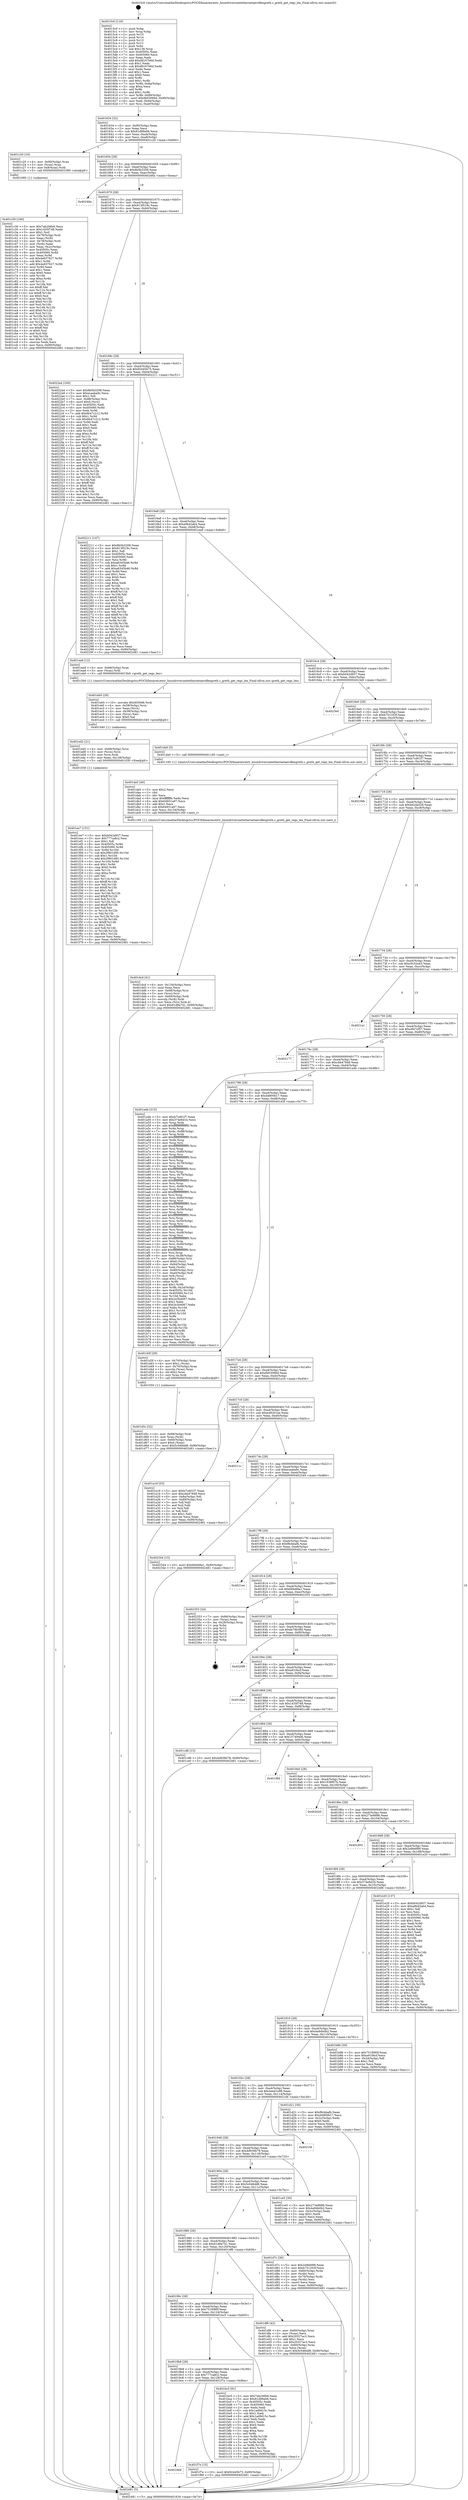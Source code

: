 digraph "0x4015c0" {
  label = "0x4015c0 (/mnt/c/Users/mathe/Desktop/tcc/POCII/binaries/extr_linuxdriversnetethernetaeroflexgreth.c_greth_get_regs_len_Final-ollvm.out::main(0))"
  labelloc = "t"
  node[shape=record]

  Entry [label="",width=0.3,height=0.3,shape=circle,fillcolor=black,style=filled]
  "0x401634" [label="{
     0x401634 [32]\l
     | [instrs]\l
     &nbsp;&nbsp;0x401634 \<+6\>: mov -0x90(%rbp),%eax\l
     &nbsp;&nbsp;0x40163a \<+2\>: mov %eax,%ecx\l
     &nbsp;&nbsp;0x40163c \<+6\>: sub $0x81d99a06,%ecx\l
     &nbsp;&nbsp;0x401642 \<+6\>: mov %eax,-0xa4(%rbp)\l
     &nbsp;&nbsp;0x401648 \<+6\>: mov %ecx,-0xa8(%rbp)\l
     &nbsp;&nbsp;0x40164e \<+6\>: je 0000000000401c20 \<main+0x660\>\l
  }"]
  "0x401c20" [label="{
     0x401c20 [16]\l
     | [instrs]\l
     &nbsp;&nbsp;0x401c20 \<+4\>: mov -0x80(%rbp),%rax\l
     &nbsp;&nbsp;0x401c24 \<+3\>: mov (%rax),%rax\l
     &nbsp;&nbsp;0x401c27 \<+4\>: mov 0x8(%rax),%rdi\l
     &nbsp;&nbsp;0x401c2b \<+5\>: call 0000000000401060 \<atoi@plt\>\l
     | [calls]\l
     &nbsp;&nbsp;0x401060 \{1\} (unknown)\l
  }"]
  "0x401654" [label="{
     0x401654 [28]\l
     | [instrs]\l
     &nbsp;&nbsp;0x401654 \<+5\>: jmp 0000000000401659 \<main+0x99\>\l
     &nbsp;&nbsp;0x401659 \<+6\>: mov -0xa4(%rbp),%eax\l
     &nbsp;&nbsp;0x40165f \<+5\>: sub $0x8b5b3208,%eax\l
     &nbsp;&nbsp;0x401664 \<+6\>: mov %eax,-0xac(%rbp)\l
     &nbsp;&nbsp;0x40166a \<+6\>: je 000000000040246a \<main+0xeaa\>\l
  }"]
  Exit [label="",width=0.3,height=0.3,shape=circle,fillcolor=black,style=filled,peripheries=2]
  "0x40246a" [label="{
     0x40246a\l
  }", style=dashed]
  "0x401670" [label="{
     0x401670 [28]\l
     | [instrs]\l
     &nbsp;&nbsp;0x401670 \<+5\>: jmp 0000000000401675 \<main+0xb5\>\l
     &nbsp;&nbsp;0x401675 \<+6\>: mov -0xa4(%rbp),%eax\l
     &nbsp;&nbsp;0x40167b \<+5\>: sub $0x913f519c,%eax\l
     &nbsp;&nbsp;0x401680 \<+6\>: mov %eax,-0xb0(%rbp)\l
     &nbsp;&nbsp;0x401686 \<+6\>: je 00000000004022a4 \<main+0xce4\>\l
  }"]
  "0x4019d4" [label="{
     0x4019d4\l
  }", style=dashed]
  "0x4022a4" [label="{
     0x4022a4 [160]\l
     | [instrs]\l
     &nbsp;&nbsp;0x4022a4 \<+5\>: mov $0x8b5b3208,%eax\l
     &nbsp;&nbsp;0x4022a9 \<+5\>: mov $0xecaaba9c,%ecx\l
     &nbsp;&nbsp;0x4022ae \<+2\>: mov $0x1,%dl\l
     &nbsp;&nbsp;0x4022b0 \<+7\>: mov -0x88(%rbp),%rsi\l
     &nbsp;&nbsp;0x4022b7 \<+6\>: movl $0x0,(%rsi)\l
     &nbsp;&nbsp;0x4022bd \<+7\>: mov 0x40505c,%edi\l
     &nbsp;&nbsp;0x4022c4 \<+8\>: mov 0x405060,%r8d\l
     &nbsp;&nbsp;0x4022cc \<+3\>: mov %edi,%r9d\l
     &nbsp;&nbsp;0x4022cf \<+7\>: add $0x6b47c212,%r9d\l
     &nbsp;&nbsp;0x4022d6 \<+4\>: sub $0x1,%r9d\l
     &nbsp;&nbsp;0x4022da \<+7\>: sub $0x6b47c212,%r9d\l
     &nbsp;&nbsp;0x4022e1 \<+4\>: imul %r9d,%edi\l
     &nbsp;&nbsp;0x4022e5 \<+3\>: and $0x1,%edi\l
     &nbsp;&nbsp;0x4022e8 \<+3\>: cmp $0x0,%edi\l
     &nbsp;&nbsp;0x4022eb \<+4\>: sete %r10b\l
     &nbsp;&nbsp;0x4022ef \<+4\>: cmp $0xa,%r8d\l
     &nbsp;&nbsp;0x4022f3 \<+4\>: setl %r11b\l
     &nbsp;&nbsp;0x4022f7 \<+3\>: mov %r10b,%bl\l
     &nbsp;&nbsp;0x4022fa \<+3\>: xor $0xff,%bl\l
     &nbsp;&nbsp;0x4022fd \<+3\>: mov %r11b,%r14b\l
     &nbsp;&nbsp;0x402300 \<+4\>: xor $0xff,%r14b\l
     &nbsp;&nbsp;0x402304 \<+3\>: xor $0x0,%dl\l
     &nbsp;&nbsp;0x402307 \<+3\>: mov %bl,%r15b\l
     &nbsp;&nbsp;0x40230a \<+4\>: and $0x0,%r15b\l
     &nbsp;&nbsp;0x40230e \<+3\>: and %dl,%r10b\l
     &nbsp;&nbsp;0x402311 \<+3\>: mov %r14b,%r12b\l
     &nbsp;&nbsp;0x402314 \<+4\>: and $0x0,%r12b\l
     &nbsp;&nbsp;0x402318 \<+3\>: and %dl,%r11b\l
     &nbsp;&nbsp;0x40231b \<+3\>: or %r10b,%r15b\l
     &nbsp;&nbsp;0x40231e \<+3\>: or %r11b,%r12b\l
     &nbsp;&nbsp;0x402321 \<+3\>: xor %r12b,%r15b\l
     &nbsp;&nbsp;0x402324 \<+3\>: or %r14b,%bl\l
     &nbsp;&nbsp;0x402327 \<+3\>: xor $0xff,%bl\l
     &nbsp;&nbsp;0x40232a \<+3\>: or $0x0,%dl\l
     &nbsp;&nbsp;0x40232d \<+2\>: and %dl,%bl\l
     &nbsp;&nbsp;0x40232f \<+3\>: or %bl,%r15b\l
     &nbsp;&nbsp;0x402332 \<+4\>: test $0x1,%r15b\l
     &nbsp;&nbsp;0x402336 \<+3\>: cmovne %ecx,%eax\l
     &nbsp;&nbsp;0x402339 \<+6\>: mov %eax,-0x90(%rbp)\l
     &nbsp;&nbsp;0x40233f \<+5\>: jmp 0000000000402481 \<main+0xec1\>\l
  }"]
  "0x40168c" [label="{
     0x40168c [28]\l
     | [instrs]\l
     &nbsp;&nbsp;0x40168c \<+5\>: jmp 0000000000401691 \<main+0xd1\>\l
     &nbsp;&nbsp;0x401691 \<+6\>: mov -0xa4(%rbp),%eax\l
     &nbsp;&nbsp;0x401697 \<+5\>: sub $0x92445b75,%eax\l
     &nbsp;&nbsp;0x40169c \<+6\>: mov %eax,-0xb4(%rbp)\l
     &nbsp;&nbsp;0x4016a2 \<+6\>: je 0000000000402211 \<main+0xc51\>\l
  }"]
  "0x401f7e" [label="{
     0x401f7e [15]\l
     | [instrs]\l
     &nbsp;&nbsp;0x401f7e \<+10\>: movl $0x92445b75,-0x90(%rbp)\l
     &nbsp;&nbsp;0x401f88 \<+5\>: jmp 0000000000402481 \<main+0xec1\>\l
  }"]
  "0x402211" [label="{
     0x402211 [147]\l
     | [instrs]\l
     &nbsp;&nbsp;0x402211 \<+5\>: mov $0x8b5b3208,%eax\l
     &nbsp;&nbsp;0x402216 \<+5\>: mov $0x913f519c,%ecx\l
     &nbsp;&nbsp;0x40221b \<+2\>: mov $0x1,%dl\l
     &nbsp;&nbsp;0x40221d \<+7\>: mov 0x40505c,%esi\l
     &nbsp;&nbsp;0x402224 \<+7\>: mov 0x405060,%edi\l
     &nbsp;&nbsp;0x40222b \<+3\>: mov %esi,%r8d\l
     &nbsp;&nbsp;0x40222e \<+7\>: sub $0xa6345b46,%r8d\l
     &nbsp;&nbsp;0x402235 \<+4\>: sub $0x1,%r8d\l
     &nbsp;&nbsp;0x402239 \<+7\>: add $0xa6345b46,%r8d\l
     &nbsp;&nbsp;0x402240 \<+4\>: imul %r8d,%esi\l
     &nbsp;&nbsp;0x402244 \<+3\>: and $0x1,%esi\l
     &nbsp;&nbsp;0x402247 \<+3\>: cmp $0x0,%esi\l
     &nbsp;&nbsp;0x40224a \<+4\>: sete %r9b\l
     &nbsp;&nbsp;0x40224e \<+3\>: cmp $0xa,%edi\l
     &nbsp;&nbsp;0x402251 \<+4\>: setl %r10b\l
     &nbsp;&nbsp;0x402255 \<+3\>: mov %r9b,%r11b\l
     &nbsp;&nbsp;0x402258 \<+4\>: xor $0xff,%r11b\l
     &nbsp;&nbsp;0x40225c \<+3\>: mov %r10b,%bl\l
     &nbsp;&nbsp;0x40225f \<+3\>: xor $0xff,%bl\l
     &nbsp;&nbsp;0x402262 \<+3\>: xor $0x1,%dl\l
     &nbsp;&nbsp;0x402265 \<+3\>: mov %r11b,%r14b\l
     &nbsp;&nbsp;0x402268 \<+4\>: and $0xff,%r14b\l
     &nbsp;&nbsp;0x40226c \<+3\>: and %dl,%r9b\l
     &nbsp;&nbsp;0x40226f \<+3\>: mov %bl,%r15b\l
     &nbsp;&nbsp;0x402272 \<+4\>: and $0xff,%r15b\l
     &nbsp;&nbsp;0x402276 \<+3\>: and %dl,%r10b\l
     &nbsp;&nbsp;0x402279 \<+3\>: or %r9b,%r14b\l
     &nbsp;&nbsp;0x40227c \<+3\>: or %r10b,%r15b\l
     &nbsp;&nbsp;0x40227f \<+3\>: xor %r15b,%r14b\l
     &nbsp;&nbsp;0x402282 \<+3\>: or %bl,%r11b\l
     &nbsp;&nbsp;0x402285 \<+4\>: xor $0xff,%r11b\l
     &nbsp;&nbsp;0x402289 \<+3\>: or $0x1,%dl\l
     &nbsp;&nbsp;0x40228c \<+3\>: and %dl,%r11b\l
     &nbsp;&nbsp;0x40228f \<+3\>: or %r11b,%r14b\l
     &nbsp;&nbsp;0x402292 \<+4\>: test $0x1,%r14b\l
     &nbsp;&nbsp;0x402296 \<+3\>: cmovne %ecx,%eax\l
     &nbsp;&nbsp;0x402299 \<+6\>: mov %eax,-0x90(%rbp)\l
     &nbsp;&nbsp;0x40229f \<+5\>: jmp 0000000000402481 \<main+0xec1\>\l
  }"]
  "0x4016a8" [label="{
     0x4016a8 [28]\l
     | [instrs]\l
     &nbsp;&nbsp;0x4016a8 \<+5\>: jmp 00000000004016ad \<main+0xed\>\l
     &nbsp;&nbsp;0x4016ad \<+6\>: mov -0xa4(%rbp),%eax\l
     &nbsp;&nbsp;0x4016b3 \<+5\>: sub $0xa9b42ab4,%eax\l
     &nbsp;&nbsp;0x4016b8 \<+6\>: mov %eax,-0xb8(%rbp)\l
     &nbsp;&nbsp;0x4016be \<+6\>: je 0000000000401ea9 \<main+0x8e9\>\l
  }"]
  "0x401ee7" [label="{
     0x401ee7 [151]\l
     | [instrs]\l
     &nbsp;&nbsp;0x401ee7 \<+5\>: mov $0xb042d937,%eax\l
     &nbsp;&nbsp;0x401eec \<+5\>: mov $0x777ca8c2,%esi\l
     &nbsp;&nbsp;0x401ef1 \<+2\>: mov $0x1,%dl\l
     &nbsp;&nbsp;0x401ef3 \<+8\>: mov 0x40505c,%r8d\l
     &nbsp;&nbsp;0x401efb \<+8\>: mov 0x405060,%r9d\l
     &nbsp;&nbsp;0x401f03 \<+3\>: mov %r8d,%r10d\l
     &nbsp;&nbsp;0x401f06 \<+7\>: sub $0x2f901d95,%r10d\l
     &nbsp;&nbsp;0x401f0d \<+4\>: sub $0x1,%r10d\l
     &nbsp;&nbsp;0x401f11 \<+7\>: add $0x2f901d95,%r10d\l
     &nbsp;&nbsp;0x401f18 \<+4\>: imul %r10d,%r8d\l
     &nbsp;&nbsp;0x401f1c \<+4\>: and $0x1,%r8d\l
     &nbsp;&nbsp;0x401f20 \<+4\>: cmp $0x0,%r8d\l
     &nbsp;&nbsp;0x401f24 \<+4\>: sete %r11b\l
     &nbsp;&nbsp;0x401f28 \<+4\>: cmp $0xa,%r9d\l
     &nbsp;&nbsp;0x401f2c \<+3\>: setl %bl\l
     &nbsp;&nbsp;0x401f2f \<+3\>: mov %r11b,%r14b\l
     &nbsp;&nbsp;0x401f32 \<+4\>: xor $0xff,%r14b\l
     &nbsp;&nbsp;0x401f36 \<+3\>: mov %bl,%r15b\l
     &nbsp;&nbsp;0x401f39 \<+4\>: xor $0xff,%r15b\l
     &nbsp;&nbsp;0x401f3d \<+3\>: xor $0x1,%dl\l
     &nbsp;&nbsp;0x401f40 \<+3\>: mov %r14b,%r12b\l
     &nbsp;&nbsp;0x401f43 \<+4\>: and $0xff,%r12b\l
     &nbsp;&nbsp;0x401f47 \<+3\>: and %dl,%r11b\l
     &nbsp;&nbsp;0x401f4a \<+3\>: mov %r15b,%r13b\l
     &nbsp;&nbsp;0x401f4d \<+4\>: and $0xff,%r13b\l
     &nbsp;&nbsp;0x401f51 \<+2\>: and %dl,%bl\l
     &nbsp;&nbsp;0x401f53 \<+3\>: or %r11b,%r12b\l
     &nbsp;&nbsp;0x401f56 \<+3\>: or %bl,%r13b\l
     &nbsp;&nbsp;0x401f59 \<+3\>: xor %r13b,%r12b\l
     &nbsp;&nbsp;0x401f5c \<+3\>: or %r15b,%r14b\l
     &nbsp;&nbsp;0x401f5f \<+4\>: xor $0xff,%r14b\l
     &nbsp;&nbsp;0x401f63 \<+3\>: or $0x1,%dl\l
     &nbsp;&nbsp;0x401f66 \<+3\>: and %dl,%r14b\l
     &nbsp;&nbsp;0x401f69 \<+3\>: or %r14b,%r12b\l
     &nbsp;&nbsp;0x401f6c \<+4\>: test $0x1,%r12b\l
     &nbsp;&nbsp;0x401f70 \<+3\>: cmovne %esi,%eax\l
     &nbsp;&nbsp;0x401f73 \<+6\>: mov %eax,-0x90(%rbp)\l
     &nbsp;&nbsp;0x401f79 \<+5\>: jmp 0000000000402481 \<main+0xec1\>\l
  }"]
  "0x401ea9" [label="{
     0x401ea9 [12]\l
     | [instrs]\l
     &nbsp;&nbsp;0x401ea9 \<+4\>: mov -0x68(%rbp),%rax\l
     &nbsp;&nbsp;0x401ead \<+3\>: mov (%rax),%rdi\l
     &nbsp;&nbsp;0x401eb0 \<+5\>: call 00000000004015b0 \<greth_get_regs_len\>\l
     | [calls]\l
     &nbsp;&nbsp;0x4015b0 \{1\} (/mnt/c/Users/mathe/Desktop/tcc/POCII/binaries/extr_linuxdriversnetethernetaeroflexgreth.c_greth_get_regs_len_Final-ollvm.out::greth_get_regs_len)\l
  }"]
  "0x4016c4" [label="{
     0x4016c4 [28]\l
     | [instrs]\l
     &nbsp;&nbsp;0x4016c4 \<+5\>: jmp 00000000004016c9 \<main+0x109\>\l
     &nbsp;&nbsp;0x4016c9 \<+6\>: mov -0xa4(%rbp),%eax\l
     &nbsp;&nbsp;0x4016cf \<+5\>: sub $0xb042d937,%eax\l
     &nbsp;&nbsp;0x4016d4 \<+6\>: mov %eax,-0xbc(%rbp)\l
     &nbsp;&nbsp;0x4016da \<+6\>: je 00000000004023e0 \<main+0xe20\>\l
  }"]
  "0x401ed2" [label="{
     0x401ed2 [21]\l
     | [instrs]\l
     &nbsp;&nbsp;0x401ed2 \<+4\>: mov -0x68(%rbp),%rcx\l
     &nbsp;&nbsp;0x401ed6 \<+3\>: mov (%rcx),%rcx\l
     &nbsp;&nbsp;0x401ed9 \<+3\>: mov %rcx,%rdi\l
     &nbsp;&nbsp;0x401edc \<+6\>: mov %eax,-0x138(%rbp)\l
     &nbsp;&nbsp;0x401ee2 \<+5\>: call 0000000000401030 \<free@plt\>\l
     | [calls]\l
     &nbsp;&nbsp;0x401030 \{1\} (unknown)\l
  }"]
  "0x4023e0" [label="{
     0x4023e0\l
  }", style=dashed]
  "0x4016e0" [label="{
     0x4016e0 [28]\l
     | [instrs]\l
     &nbsp;&nbsp;0x4016e0 \<+5\>: jmp 00000000004016e5 \<main+0x125\>\l
     &nbsp;&nbsp;0x4016e5 \<+6\>: mov -0xa4(%rbp),%eax\l
     &nbsp;&nbsp;0x4016eb \<+5\>: sub $0xb751203f,%eax\l
     &nbsp;&nbsp;0x4016f0 \<+6\>: mov %eax,-0xc0(%rbp)\l
     &nbsp;&nbsp;0x4016f6 \<+6\>: je 0000000000401da0 \<main+0x7e0\>\l
  }"]
  "0x401eb5" [label="{
     0x401eb5 [29]\l
     | [instrs]\l
     &nbsp;&nbsp;0x401eb5 \<+10\>: movabs $0x4030d6,%rdi\l
     &nbsp;&nbsp;0x401ebf \<+4\>: mov -0x58(%rbp),%rcx\l
     &nbsp;&nbsp;0x401ec3 \<+2\>: mov %eax,(%rcx)\l
     &nbsp;&nbsp;0x401ec5 \<+4\>: mov -0x58(%rbp),%rcx\l
     &nbsp;&nbsp;0x401ec9 \<+2\>: mov (%rcx),%esi\l
     &nbsp;&nbsp;0x401ecb \<+2\>: mov $0x0,%al\l
     &nbsp;&nbsp;0x401ecd \<+5\>: call 0000000000401040 \<printf@plt\>\l
     | [calls]\l
     &nbsp;&nbsp;0x401040 \{1\} (unknown)\l
  }"]
  "0x401da0" [label="{
     0x401da0 [5]\l
     | [instrs]\l
     &nbsp;&nbsp;0x401da0 \<+5\>: call 0000000000401160 \<next_i\>\l
     | [calls]\l
     &nbsp;&nbsp;0x401160 \{1\} (/mnt/c/Users/mathe/Desktop/tcc/POCII/binaries/extr_linuxdriversnetethernetaeroflexgreth.c_greth_get_regs_len_Final-ollvm.out::next_i)\l
  }"]
  "0x4016fc" [label="{
     0x4016fc [28]\l
     | [instrs]\l
     &nbsp;&nbsp;0x4016fc \<+5\>: jmp 0000000000401701 \<main+0x141\>\l
     &nbsp;&nbsp;0x401701 \<+6\>: mov -0xa4(%rbp),%eax\l
     &nbsp;&nbsp;0x401707 \<+5\>: sub $0xb7cd01f7,%eax\l
     &nbsp;&nbsp;0x40170c \<+6\>: mov %eax,-0xc4(%rbp)\l
     &nbsp;&nbsp;0x401712 \<+6\>: je 000000000040236b \<main+0xdab\>\l
  }"]
  "0x401dcd" [label="{
     0x401dcd [41]\l
     | [instrs]\l
     &nbsp;&nbsp;0x401dcd \<+6\>: mov -0x134(%rbp),%ecx\l
     &nbsp;&nbsp;0x401dd3 \<+3\>: imul %eax,%ecx\l
     &nbsp;&nbsp;0x401dd6 \<+4\>: mov -0x68(%rbp),%rsi\l
     &nbsp;&nbsp;0x401dda \<+3\>: mov (%rsi),%rsi\l
     &nbsp;&nbsp;0x401ddd \<+4\>: mov -0x60(%rbp),%rdi\l
     &nbsp;&nbsp;0x401de1 \<+3\>: movslq (%rdi),%rdi\l
     &nbsp;&nbsp;0x401de4 \<+3\>: mov %ecx,(%rsi,%rdi,4)\l
     &nbsp;&nbsp;0x401de7 \<+10\>: movl $0x61d9a741,-0x90(%rbp)\l
     &nbsp;&nbsp;0x401df1 \<+5\>: jmp 0000000000402481 \<main+0xec1\>\l
  }"]
  "0x40236b" [label="{
     0x40236b\l
  }", style=dashed]
  "0x401718" [label="{
     0x401718 [28]\l
     | [instrs]\l
     &nbsp;&nbsp;0x401718 \<+5\>: jmp 000000000040171d \<main+0x15d\>\l
     &nbsp;&nbsp;0x40171d \<+6\>: mov -0xa4(%rbp),%eax\l
     &nbsp;&nbsp;0x401723 \<+5\>: sub $0xbb2da526,%eax\l
     &nbsp;&nbsp;0x401728 \<+6\>: mov %eax,-0xc8(%rbp)\l
     &nbsp;&nbsp;0x40172e \<+6\>: je 00000000004020e9 \<main+0xb29\>\l
  }"]
  "0x401da5" [label="{
     0x401da5 [40]\l
     | [instrs]\l
     &nbsp;&nbsp;0x401da5 \<+5\>: mov $0x2,%ecx\l
     &nbsp;&nbsp;0x401daa \<+1\>: cltd\l
     &nbsp;&nbsp;0x401dab \<+2\>: idiv %ecx\l
     &nbsp;&nbsp;0x401dad \<+6\>: imul $0xfffffffe,%edx,%ecx\l
     &nbsp;&nbsp;0x401db3 \<+6\>: add $0x64931a97,%ecx\l
     &nbsp;&nbsp;0x401db9 \<+3\>: add $0x1,%ecx\l
     &nbsp;&nbsp;0x401dbc \<+6\>: sub $0x64931a97,%ecx\l
     &nbsp;&nbsp;0x401dc2 \<+6\>: mov %ecx,-0x134(%rbp)\l
     &nbsp;&nbsp;0x401dc8 \<+5\>: call 0000000000401160 \<next_i\>\l
     | [calls]\l
     &nbsp;&nbsp;0x401160 \{1\} (/mnt/c/Users/mathe/Desktop/tcc/POCII/binaries/extr_linuxdriversnetethernetaeroflexgreth.c_greth_get_regs_len_Final-ollvm.out::next_i)\l
  }"]
  "0x4020e9" [label="{
     0x4020e9\l
  }", style=dashed]
  "0x401734" [label="{
     0x401734 [28]\l
     | [instrs]\l
     &nbsp;&nbsp;0x401734 \<+5\>: jmp 0000000000401739 \<main+0x179\>\l
     &nbsp;&nbsp;0x401739 \<+6\>: mov -0xa4(%rbp),%eax\l
     &nbsp;&nbsp;0x40173f \<+5\>: sub $0xc0c52a43,%eax\l
     &nbsp;&nbsp;0x401744 \<+6\>: mov %eax,-0xcc(%rbp)\l
     &nbsp;&nbsp;0x40174a \<+6\>: je 00000000004021a1 \<main+0xbe1\>\l
  }"]
  "0x401d5c" [label="{
     0x401d5c [32]\l
     | [instrs]\l
     &nbsp;&nbsp;0x401d5c \<+4\>: mov -0x68(%rbp),%rdi\l
     &nbsp;&nbsp;0x401d60 \<+3\>: mov %rax,(%rdi)\l
     &nbsp;&nbsp;0x401d63 \<+4\>: mov -0x60(%rbp),%rax\l
     &nbsp;&nbsp;0x401d67 \<+6\>: movl $0x0,(%rax)\l
     &nbsp;&nbsp;0x401d6d \<+10\>: movl $0x5c046dd8,-0x90(%rbp)\l
     &nbsp;&nbsp;0x401d77 \<+5\>: jmp 0000000000402481 \<main+0xec1\>\l
  }"]
  "0x4021a1" [label="{
     0x4021a1\l
  }", style=dashed]
  "0x401750" [label="{
     0x401750 [28]\l
     | [instrs]\l
     &nbsp;&nbsp;0x401750 \<+5\>: jmp 0000000000401755 \<main+0x195\>\l
     &nbsp;&nbsp;0x401755 \<+6\>: mov -0xa4(%rbp),%eax\l
     &nbsp;&nbsp;0x40175b \<+5\>: sub $0xc847cf57,%eax\l
     &nbsp;&nbsp;0x401760 \<+6\>: mov %eax,-0xd0(%rbp)\l
     &nbsp;&nbsp;0x401766 \<+6\>: je 0000000000402177 \<main+0xbb7\>\l
  }"]
  "0x401c30" [label="{
     0x401c30 [166]\l
     | [instrs]\l
     &nbsp;&nbsp;0x401c30 \<+5\>: mov $0x7ab206b9,%ecx\l
     &nbsp;&nbsp;0x401c35 \<+5\>: mov $0x1435f748,%edx\l
     &nbsp;&nbsp;0x401c3a \<+3\>: mov $0x1,%sil\l
     &nbsp;&nbsp;0x401c3d \<+4\>: mov -0x78(%rbp),%rdi\l
     &nbsp;&nbsp;0x401c41 \<+2\>: mov %eax,(%rdi)\l
     &nbsp;&nbsp;0x401c43 \<+4\>: mov -0x78(%rbp),%rdi\l
     &nbsp;&nbsp;0x401c47 \<+2\>: mov (%rdi),%eax\l
     &nbsp;&nbsp;0x401c49 \<+3\>: mov %eax,-0x2c(%rbp)\l
     &nbsp;&nbsp;0x401c4c \<+7\>: mov 0x40505c,%eax\l
     &nbsp;&nbsp;0x401c53 \<+8\>: mov 0x405060,%r8d\l
     &nbsp;&nbsp;0x401c5b \<+3\>: mov %eax,%r9d\l
     &nbsp;&nbsp;0x401c5e \<+7\>: sub $0x4e837627,%r9d\l
     &nbsp;&nbsp;0x401c65 \<+4\>: sub $0x1,%r9d\l
     &nbsp;&nbsp;0x401c69 \<+7\>: add $0x4e837627,%r9d\l
     &nbsp;&nbsp;0x401c70 \<+4\>: imul %r9d,%eax\l
     &nbsp;&nbsp;0x401c74 \<+3\>: and $0x1,%eax\l
     &nbsp;&nbsp;0x401c77 \<+3\>: cmp $0x0,%eax\l
     &nbsp;&nbsp;0x401c7a \<+4\>: sete %r10b\l
     &nbsp;&nbsp;0x401c7e \<+4\>: cmp $0xa,%r8d\l
     &nbsp;&nbsp;0x401c82 \<+4\>: setl %r11b\l
     &nbsp;&nbsp;0x401c86 \<+3\>: mov %r10b,%bl\l
     &nbsp;&nbsp;0x401c89 \<+3\>: xor $0xff,%bl\l
     &nbsp;&nbsp;0x401c8c \<+3\>: mov %r11b,%r14b\l
     &nbsp;&nbsp;0x401c8f \<+4\>: xor $0xff,%r14b\l
     &nbsp;&nbsp;0x401c93 \<+4\>: xor $0x0,%sil\l
     &nbsp;&nbsp;0x401c97 \<+3\>: mov %bl,%r15b\l
     &nbsp;&nbsp;0x401c9a \<+4\>: and $0x0,%r15b\l
     &nbsp;&nbsp;0x401c9e \<+3\>: and %sil,%r10b\l
     &nbsp;&nbsp;0x401ca1 \<+3\>: mov %r14b,%r12b\l
     &nbsp;&nbsp;0x401ca4 \<+4\>: and $0x0,%r12b\l
     &nbsp;&nbsp;0x401ca8 \<+3\>: and %sil,%r11b\l
     &nbsp;&nbsp;0x401cab \<+3\>: or %r10b,%r15b\l
     &nbsp;&nbsp;0x401cae \<+3\>: or %r11b,%r12b\l
     &nbsp;&nbsp;0x401cb1 \<+3\>: xor %r12b,%r15b\l
     &nbsp;&nbsp;0x401cb4 \<+3\>: or %r14b,%bl\l
     &nbsp;&nbsp;0x401cb7 \<+3\>: xor $0xff,%bl\l
     &nbsp;&nbsp;0x401cba \<+4\>: or $0x0,%sil\l
     &nbsp;&nbsp;0x401cbe \<+3\>: and %sil,%bl\l
     &nbsp;&nbsp;0x401cc1 \<+3\>: or %bl,%r15b\l
     &nbsp;&nbsp;0x401cc4 \<+4\>: test $0x1,%r15b\l
     &nbsp;&nbsp;0x401cc8 \<+3\>: cmovne %edx,%ecx\l
     &nbsp;&nbsp;0x401ccb \<+6\>: mov %ecx,-0x90(%rbp)\l
     &nbsp;&nbsp;0x401cd1 \<+5\>: jmp 0000000000402481 \<main+0xec1\>\l
  }"]
  "0x402177" [label="{
     0x402177\l
  }", style=dashed]
  "0x40176c" [label="{
     0x40176c [28]\l
     | [instrs]\l
     &nbsp;&nbsp;0x40176c \<+5\>: jmp 0000000000401771 \<main+0x1b1\>\l
     &nbsp;&nbsp;0x401771 \<+6\>: mov -0xa4(%rbp),%eax\l
     &nbsp;&nbsp;0x401777 \<+5\>: sub $0xcbb47848,%eax\l
     &nbsp;&nbsp;0x40177c \<+6\>: mov %eax,-0xd4(%rbp)\l
     &nbsp;&nbsp;0x401782 \<+6\>: je 0000000000401a4b \<main+0x48b\>\l
  }"]
  "0x4019b8" [label="{
     0x4019b8 [28]\l
     | [instrs]\l
     &nbsp;&nbsp;0x4019b8 \<+5\>: jmp 00000000004019bd \<main+0x3fd\>\l
     &nbsp;&nbsp;0x4019bd \<+6\>: mov -0xa4(%rbp),%eax\l
     &nbsp;&nbsp;0x4019c3 \<+5\>: sub $0x777ca8c2,%eax\l
     &nbsp;&nbsp;0x4019c8 \<+6\>: mov %eax,-0x128(%rbp)\l
     &nbsp;&nbsp;0x4019ce \<+6\>: je 0000000000401f7e \<main+0x9be\>\l
  }"]
  "0x401a4b" [label="{
     0x401a4b [315]\l
     | [instrs]\l
     &nbsp;&nbsp;0x401a4b \<+5\>: mov $0xb7cd01f7,%eax\l
     &nbsp;&nbsp;0x401a50 \<+5\>: mov $0x374e6d1b,%ecx\l
     &nbsp;&nbsp;0x401a55 \<+3\>: mov %rsp,%rdx\l
     &nbsp;&nbsp;0x401a58 \<+4\>: add $0xfffffffffffffff0,%rdx\l
     &nbsp;&nbsp;0x401a5c \<+3\>: mov %rdx,%rsp\l
     &nbsp;&nbsp;0x401a5f \<+7\>: mov %rdx,-0x88(%rbp)\l
     &nbsp;&nbsp;0x401a66 \<+3\>: mov %rsp,%rdx\l
     &nbsp;&nbsp;0x401a69 \<+4\>: add $0xfffffffffffffff0,%rdx\l
     &nbsp;&nbsp;0x401a6d \<+3\>: mov %rdx,%rsp\l
     &nbsp;&nbsp;0x401a70 \<+3\>: mov %rsp,%rsi\l
     &nbsp;&nbsp;0x401a73 \<+4\>: add $0xfffffffffffffff0,%rsi\l
     &nbsp;&nbsp;0x401a77 \<+3\>: mov %rsi,%rsp\l
     &nbsp;&nbsp;0x401a7a \<+4\>: mov %rsi,-0x80(%rbp)\l
     &nbsp;&nbsp;0x401a7e \<+3\>: mov %rsp,%rsi\l
     &nbsp;&nbsp;0x401a81 \<+4\>: add $0xfffffffffffffff0,%rsi\l
     &nbsp;&nbsp;0x401a85 \<+3\>: mov %rsi,%rsp\l
     &nbsp;&nbsp;0x401a88 \<+4\>: mov %rsi,-0x78(%rbp)\l
     &nbsp;&nbsp;0x401a8c \<+3\>: mov %rsp,%rsi\l
     &nbsp;&nbsp;0x401a8f \<+4\>: add $0xfffffffffffffff0,%rsi\l
     &nbsp;&nbsp;0x401a93 \<+3\>: mov %rsi,%rsp\l
     &nbsp;&nbsp;0x401a96 \<+4\>: mov %rsi,-0x70(%rbp)\l
     &nbsp;&nbsp;0x401a9a \<+3\>: mov %rsp,%rsi\l
     &nbsp;&nbsp;0x401a9d \<+4\>: add $0xfffffffffffffff0,%rsi\l
     &nbsp;&nbsp;0x401aa1 \<+3\>: mov %rsi,%rsp\l
     &nbsp;&nbsp;0x401aa4 \<+4\>: mov %rsi,-0x68(%rbp)\l
     &nbsp;&nbsp;0x401aa8 \<+3\>: mov %rsp,%rsi\l
     &nbsp;&nbsp;0x401aab \<+4\>: add $0xfffffffffffffff0,%rsi\l
     &nbsp;&nbsp;0x401aaf \<+3\>: mov %rsi,%rsp\l
     &nbsp;&nbsp;0x401ab2 \<+4\>: mov %rsi,-0x60(%rbp)\l
     &nbsp;&nbsp;0x401ab6 \<+3\>: mov %rsp,%rsi\l
     &nbsp;&nbsp;0x401ab9 \<+4\>: add $0xfffffffffffffff0,%rsi\l
     &nbsp;&nbsp;0x401abd \<+3\>: mov %rsi,%rsp\l
     &nbsp;&nbsp;0x401ac0 \<+4\>: mov %rsi,-0x58(%rbp)\l
     &nbsp;&nbsp;0x401ac4 \<+3\>: mov %rsp,%rsi\l
     &nbsp;&nbsp;0x401ac7 \<+4\>: add $0xfffffffffffffff0,%rsi\l
     &nbsp;&nbsp;0x401acb \<+3\>: mov %rsi,%rsp\l
     &nbsp;&nbsp;0x401ace \<+4\>: mov %rsi,-0x50(%rbp)\l
     &nbsp;&nbsp;0x401ad2 \<+3\>: mov %rsp,%rsi\l
     &nbsp;&nbsp;0x401ad5 \<+4\>: add $0xfffffffffffffff0,%rsi\l
     &nbsp;&nbsp;0x401ad9 \<+3\>: mov %rsi,%rsp\l
     &nbsp;&nbsp;0x401adc \<+4\>: mov %rsi,-0x48(%rbp)\l
     &nbsp;&nbsp;0x401ae0 \<+3\>: mov %rsp,%rsi\l
     &nbsp;&nbsp;0x401ae3 \<+4\>: add $0xfffffffffffffff0,%rsi\l
     &nbsp;&nbsp;0x401ae7 \<+3\>: mov %rsi,%rsp\l
     &nbsp;&nbsp;0x401aea \<+4\>: mov %rsi,-0x40(%rbp)\l
     &nbsp;&nbsp;0x401aee \<+3\>: mov %rsp,%rsi\l
     &nbsp;&nbsp;0x401af1 \<+4\>: add $0xfffffffffffffff0,%rsi\l
     &nbsp;&nbsp;0x401af5 \<+3\>: mov %rsi,%rsp\l
     &nbsp;&nbsp;0x401af8 \<+4\>: mov %rsi,-0x38(%rbp)\l
     &nbsp;&nbsp;0x401afc \<+7\>: mov -0x88(%rbp),%rsi\l
     &nbsp;&nbsp;0x401b03 \<+6\>: movl $0x0,(%rsi)\l
     &nbsp;&nbsp;0x401b09 \<+6\>: mov -0x94(%rbp),%edi\l
     &nbsp;&nbsp;0x401b0f \<+2\>: mov %edi,(%rdx)\l
     &nbsp;&nbsp;0x401b11 \<+4\>: mov -0x80(%rbp),%rsi\l
     &nbsp;&nbsp;0x401b15 \<+7\>: mov -0xa0(%rbp),%r8\l
     &nbsp;&nbsp;0x401b1c \<+3\>: mov %r8,(%rsi)\l
     &nbsp;&nbsp;0x401b1f \<+3\>: cmpl $0x2,(%rdx)\l
     &nbsp;&nbsp;0x401b22 \<+4\>: setne %r9b\l
     &nbsp;&nbsp;0x401b26 \<+4\>: and $0x1,%r9b\l
     &nbsp;&nbsp;0x401b2a \<+4\>: mov %r9b,-0x2d(%rbp)\l
     &nbsp;&nbsp;0x401b2e \<+8\>: mov 0x40505c,%r10d\l
     &nbsp;&nbsp;0x401b36 \<+8\>: mov 0x405060,%r11d\l
     &nbsp;&nbsp;0x401b3e \<+3\>: mov %r10d,%ebx\l
     &nbsp;&nbsp;0x401b41 \<+6\>: add $0x2e3b4067,%ebx\l
     &nbsp;&nbsp;0x401b47 \<+3\>: sub $0x1,%ebx\l
     &nbsp;&nbsp;0x401b4a \<+6\>: sub $0x2e3b4067,%ebx\l
     &nbsp;&nbsp;0x401b50 \<+4\>: imul %ebx,%r10d\l
     &nbsp;&nbsp;0x401b54 \<+4\>: and $0x1,%r10d\l
     &nbsp;&nbsp;0x401b58 \<+4\>: cmp $0x0,%r10d\l
     &nbsp;&nbsp;0x401b5c \<+4\>: sete %r9b\l
     &nbsp;&nbsp;0x401b60 \<+4\>: cmp $0xa,%r11d\l
     &nbsp;&nbsp;0x401b64 \<+4\>: setl %r14b\l
     &nbsp;&nbsp;0x401b68 \<+3\>: mov %r9b,%r15b\l
     &nbsp;&nbsp;0x401b6b \<+3\>: and %r14b,%r15b\l
     &nbsp;&nbsp;0x401b6e \<+3\>: xor %r14b,%r9b\l
     &nbsp;&nbsp;0x401b71 \<+3\>: or %r9b,%r15b\l
     &nbsp;&nbsp;0x401b74 \<+4\>: test $0x1,%r15b\l
     &nbsp;&nbsp;0x401b78 \<+3\>: cmovne %ecx,%eax\l
     &nbsp;&nbsp;0x401b7b \<+6\>: mov %eax,-0x90(%rbp)\l
     &nbsp;&nbsp;0x401b81 \<+5\>: jmp 0000000000402481 \<main+0xec1\>\l
  }"]
  "0x401788" [label="{
     0x401788 [28]\l
     | [instrs]\l
     &nbsp;&nbsp;0x401788 \<+5\>: jmp 000000000040178d \<main+0x1cd\>\l
     &nbsp;&nbsp;0x40178d \<+6\>: mov -0xa4(%rbp),%eax\l
     &nbsp;&nbsp;0x401793 \<+5\>: sub $0xd4800b17,%eax\l
     &nbsp;&nbsp;0x401798 \<+6\>: mov %eax,-0xd8(%rbp)\l
     &nbsp;&nbsp;0x40179e \<+6\>: je 0000000000401d3f \<main+0x77f\>\l
  }"]
  "0x401bc5" [label="{
     0x401bc5 [91]\l
     | [instrs]\l
     &nbsp;&nbsp;0x401bc5 \<+5\>: mov $0x7ab206b9,%eax\l
     &nbsp;&nbsp;0x401bca \<+5\>: mov $0x81d99a06,%ecx\l
     &nbsp;&nbsp;0x401bcf \<+7\>: mov 0x40505c,%edx\l
     &nbsp;&nbsp;0x401bd6 \<+7\>: mov 0x405060,%esi\l
     &nbsp;&nbsp;0x401bdd \<+2\>: mov %edx,%edi\l
     &nbsp;&nbsp;0x401bdf \<+6\>: sub $0x1ad9d15c,%edi\l
     &nbsp;&nbsp;0x401be5 \<+3\>: sub $0x1,%edi\l
     &nbsp;&nbsp;0x401be8 \<+6\>: add $0x1ad9d15c,%edi\l
     &nbsp;&nbsp;0x401bee \<+3\>: imul %edi,%edx\l
     &nbsp;&nbsp;0x401bf1 \<+3\>: and $0x1,%edx\l
     &nbsp;&nbsp;0x401bf4 \<+3\>: cmp $0x0,%edx\l
     &nbsp;&nbsp;0x401bf7 \<+4\>: sete %r8b\l
     &nbsp;&nbsp;0x401bfb \<+3\>: cmp $0xa,%esi\l
     &nbsp;&nbsp;0x401bfe \<+4\>: setl %r9b\l
     &nbsp;&nbsp;0x401c02 \<+3\>: mov %r8b,%r10b\l
     &nbsp;&nbsp;0x401c05 \<+3\>: and %r9b,%r10b\l
     &nbsp;&nbsp;0x401c08 \<+3\>: xor %r9b,%r8b\l
     &nbsp;&nbsp;0x401c0b \<+3\>: or %r8b,%r10b\l
     &nbsp;&nbsp;0x401c0e \<+4\>: test $0x1,%r10b\l
     &nbsp;&nbsp;0x401c12 \<+3\>: cmovne %ecx,%eax\l
     &nbsp;&nbsp;0x401c15 \<+6\>: mov %eax,-0x90(%rbp)\l
     &nbsp;&nbsp;0x401c1b \<+5\>: jmp 0000000000402481 \<main+0xec1\>\l
  }"]
  "0x401d3f" [label="{
     0x401d3f [29]\l
     | [instrs]\l
     &nbsp;&nbsp;0x401d3f \<+4\>: mov -0x70(%rbp),%rax\l
     &nbsp;&nbsp;0x401d43 \<+6\>: movl $0x1,(%rax)\l
     &nbsp;&nbsp;0x401d49 \<+4\>: mov -0x70(%rbp),%rax\l
     &nbsp;&nbsp;0x401d4d \<+3\>: movslq (%rax),%rax\l
     &nbsp;&nbsp;0x401d50 \<+4\>: shl $0x2,%rax\l
     &nbsp;&nbsp;0x401d54 \<+3\>: mov %rax,%rdi\l
     &nbsp;&nbsp;0x401d57 \<+5\>: call 0000000000401050 \<malloc@plt\>\l
     | [calls]\l
     &nbsp;&nbsp;0x401050 \{1\} (unknown)\l
  }"]
  "0x4017a4" [label="{
     0x4017a4 [28]\l
     | [instrs]\l
     &nbsp;&nbsp;0x4017a4 \<+5\>: jmp 00000000004017a9 \<main+0x1e9\>\l
     &nbsp;&nbsp;0x4017a9 \<+6\>: mov -0xa4(%rbp),%eax\l
     &nbsp;&nbsp;0x4017af \<+5\>: sub $0xdb03066d,%eax\l
     &nbsp;&nbsp;0x4017b4 \<+6\>: mov %eax,-0xdc(%rbp)\l
     &nbsp;&nbsp;0x4017ba \<+6\>: je 0000000000401a16 \<main+0x456\>\l
  }"]
  "0x40199c" [label="{
     0x40199c [28]\l
     | [instrs]\l
     &nbsp;&nbsp;0x40199c \<+5\>: jmp 00000000004019a1 \<main+0x3e1\>\l
     &nbsp;&nbsp;0x4019a1 \<+6\>: mov -0xa4(%rbp),%eax\l
     &nbsp;&nbsp;0x4019a7 \<+5\>: sub $0x751f080f,%eax\l
     &nbsp;&nbsp;0x4019ac \<+6\>: mov %eax,-0x124(%rbp)\l
     &nbsp;&nbsp;0x4019b2 \<+6\>: je 0000000000401bc5 \<main+0x605\>\l
  }"]
  "0x401a16" [label="{
     0x401a16 [53]\l
     | [instrs]\l
     &nbsp;&nbsp;0x401a16 \<+5\>: mov $0xb7cd01f7,%eax\l
     &nbsp;&nbsp;0x401a1b \<+5\>: mov $0xcbb47848,%ecx\l
     &nbsp;&nbsp;0x401a20 \<+6\>: mov -0x8a(%rbp),%dl\l
     &nbsp;&nbsp;0x401a26 \<+7\>: mov -0x89(%rbp),%sil\l
     &nbsp;&nbsp;0x401a2d \<+3\>: mov %dl,%dil\l
     &nbsp;&nbsp;0x401a30 \<+3\>: and %sil,%dil\l
     &nbsp;&nbsp;0x401a33 \<+3\>: xor %sil,%dl\l
     &nbsp;&nbsp;0x401a36 \<+3\>: or %dl,%dil\l
     &nbsp;&nbsp;0x401a39 \<+4\>: test $0x1,%dil\l
     &nbsp;&nbsp;0x401a3d \<+3\>: cmovne %ecx,%eax\l
     &nbsp;&nbsp;0x401a40 \<+6\>: mov %eax,-0x90(%rbp)\l
     &nbsp;&nbsp;0x401a46 \<+5\>: jmp 0000000000402481 \<main+0xec1\>\l
  }"]
  "0x4017c0" [label="{
     0x4017c0 [28]\l
     | [instrs]\l
     &nbsp;&nbsp;0x4017c0 \<+5\>: jmp 00000000004017c5 \<main+0x205\>\l
     &nbsp;&nbsp;0x4017c5 \<+6\>: mov -0xa4(%rbp),%eax\l
     &nbsp;&nbsp;0x4017cb \<+5\>: sub $0xe49201ae,%eax\l
     &nbsp;&nbsp;0x4017d0 \<+6\>: mov %eax,-0xe0(%rbp)\l
     &nbsp;&nbsp;0x4017d6 \<+6\>: je 000000000040211c \<main+0xb5c\>\l
  }"]
  "0x402481" [label="{
     0x402481 [5]\l
     | [instrs]\l
     &nbsp;&nbsp;0x402481 \<+5\>: jmp 0000000000401634 \<main+0x74\>\l
  }"]
  "0x4015c0" [label="{
     0x4015c0 [116]\l
     | [instrs]\l
     &nbsp;&nbsp;0x4015c0 \<+1\>: push %rbp\l
     &nbsp;&nbsp;0x4015c1 \<+3\>: mov %rsp,%rbp\l
     &nbsp;&nbsp;0x4015c4 \<+2\>: push %r15\l
     &nbsp;&nbsp;0x4015c6 \<+2\>: push %r14\l
     &nbsp;&nbsp;0x4015c8 \<+2\>: push %r13\l
     &nbsp;&nbsp;0x4015ca \<+2\>: push %r12\l
     &nbsp;&nbsp;0x4015cc \<+1\>: push %rbx\l
     &nbsp;&nbsp;0x4015cd \<+7\>: sub $0x138,%rsp\l
     &nbsp;&nbsp;0x4015d4 \<+7\>: mov 0x40505c,%eax\l
     &nbsp;&nbsp;0x4015db \<+7\>: mov 0x405060,%ecx\l
     &nbsp;&nbsp;0x4015e2 \<+2\>: mov %eax,%edx\l
     &nbsp;&nbsp;0x4015e4 \<+6\>: add $0xd8167b6d,%edx\l
     &nbsp;&nbsp;0x4015ea \<+3\>: sub $0x1,%edx\l
     &nbsp;&nbsp;0x4015ed \<+6\>: sub $0xd8167b6d,%edx\l
     &nbsp;&nbsp;0x4015f3 \<+3\>: imul %edx,%eax\l
     &nbsp;&nbsp;0x4015f6 \<+3\>: and $0x1,%eax\l
     &nbsp;&nbsp;0x4015f9 \<+3\>: cmp $0x0,%eax\l
     &nbsp;&nbsp;0x4015fc \<+4\>: sete %r8b\l
     &nbsp;&nbsp;0x401600 \<+4\>: and $0x1,%r8b\l
     &nbsp;&nbsp;0x401604 \<+7\>: mov %r8b,-0x8a(%rbp)\l
     &nbsp;&nbsp;0x40160b \<+3\>: cmp $0xa,%ecx\l
     &nbsp;&nbsp;0x40160e \<+4\>: setl %r8b\l
     &nbsp;&nbsp;0x401612 \<+4\>: and $0x1,%r8b\l
     &nbsp;&nbsp;0x401616 \<+7\>: mov %r8b,-0x89(%rbp)\l
     &nbsp;&nbsp;0x40161d \<+10\>: movl $0xdb03066d,-0x90(%rbp)\l
     &nbsp;&nbsp;0x401627 \<+6\>: mov %edi,-0x94(%rbp)\l
     &nbsp;&nbsp;0x40162d \<+7\>: mov %rsi,-0xa0(%rbp)\l
  }"]
  "0x401df6" [label="{
     0x401df6 [42]\l
     | [instrs]\l
     &nbsp;&nbsp;0x401df6 \<+4\>: mov -0x60(%rbp),%rax\l
     &nbsp;&nbsp;0x401dfa \<+2\>: mov (%rax),%ecx\l
     &nbsp;&nbsp;0x401dfc \<+6\>: add $0x20327ac3,%ecx\l
     &nbsp;&nbsp;0x401e02 \<+3\>: add $0x1,%ecx\l
     &nbsp;&nbsp;0x401e05 \<+6\>: sub $0x20327ac3,%ecx\l
     &nbsp;&nbsp;0x401e0b \<+4\>: mov -0x60(%rbp),%rax\l
     &nbsp;&nbsp;0x401e0f \<+2\>: mov %ecx,(%rax)\l
     &nbsp;&nbsp;0x401e11 \<+10\>: movl $0x5c046dd8,-0x90(%rbp)\l
     &nbsp;&nbsp;0x401e1b \<+5\>: jmp 0000000000402481 \<main+0xec1\>\l
  }"]
  "0x401980" [label="{
     0x401980 [28]\l
     | [instrs]\l
     &nbsp;&nbsp;0x401980 \<+5\>: jmp 0000000000401985 \<main+0x3c5\>\l
     &nbsp;&nbsp;0x401985 \<+6\>: mov -0xa4(%rbp),%eax\l
     &nbsp;&nbsp;0x40198b \<+5\>: sub $0x61d9a741,%eax\l
     &nbsp;&nbsp;0x401990 \<+6\>: mov %eax,-0x120(%rbp)\l
     &nbsp;&nbsp;0x401996 \<+6\>: je 0000000000401df6 \<main+0x836\>\l
  }"]
  "0x40211c" [label="{
     0x40211c\l
  }", style=dashed]
  "0x4017dc" [label="{
     0x4017dc [28]\l
     | [instrs]\l
     &nbsp;&nbsp;0x4017dc \<+5\>: jmp 00000000004017e1 \<main+0x221\>\l
     &nbsp;&nbsp;0x4017e1 \<+6\>: mov -0xa4(%rbp),%eax\l
     &nbsp;&nbsp;0x4017e7 \<+5\>: sub $0xecaaba9c,%eax\l
     &nbsp;&nbsp;0x4017ec \<+6\>: mov %eax,-0xe4(%rbp)\l
     &nbsp;&nbsp;0x4017f2 \<+6\>: je 0000000000402344 \<main+0xd84\>\l
  }"]
  "0x401d7c" [label="{
     0x401d7c [36]\l
     | [instrs]\l
     &nbsp;&nbsp;0x401d7c \<+5\>: mov $0x2e9b6f99,%eax\l
     &nbsp;&nbsp;0x401d81 \<+5\>: mov $0xb751203f,%ecx\l
     &nbsp;&nbsp;0x401d86 \<+4\>: mov -0x60(%rbp),%rdx\l
     &nbsp;&nbsp;0x401d8a \<+2\>: mov (%rdx),%esi\l
     &nbsp;&nbsp;0x401d8c \<+4\>: mov -0x70(%rbp),%rdx\l
     &nbsp;&nbsp;0x401d90 \<+2\>: cmp (%rdx),%esi\l
     &nbsp;&nbsp;0x401d92 \<+3\>: cmovl %ecx,%eax\l
     &nbsp;&nbsp;0x401d95 \<+6\>: mov %eax,-0x90(%rbp)\l
     &nbsp;&nbsp;0x401d9b \<+5\>: jmp 0000000000402481 \<main+0xec1\>\l
  }"]
  "0x402344" [label="{
     0x402344 [15]\l
     | [instrs]\l
     &nbsp;&nbsp;0x402344 \<+10\>: movl $0xfd0e68a1,-0x90(%rbp)\l
     &nbsp;&nbsp;0x40234e \<+5\>: jmp 0000000000402481 \<main+0xec1\>\l
  }"]
  "0x4017f8" [label="{
     0x4017f8 [28]\l
     | [instrs]\l
     &nbsp;&nbsp;0x4017f8 \<+5\>: jmp 00000000004017fd \<main+0x23d\>\l
     &nbsp;&nbsp;0x4017fd \<+6\>: mov -0xa4(%rbp),%eax\l
     &nbsp;&nbsp;0x401803 \<+5\>: sub $0xf8cbbafb,%eax\l
     &nbsp;&nbsp;0x401808 \<+6\>: mov %eax,-0xe8(%rbp)\l
     &nbsp;&nbsp;0x40180e \<+6\>: je 00000000004021ee \<main+0xc2e\>\l
  }"]
  "0x401964" [label="{
     0x401964 [28]\l
     | [instrs]\l
     &nbsp;&nbsp;0x401964 \<+5\>: jmp 0000000000401969 \<main+0x3a9\>\l
     &nbsp;&nbsp;0x401969 \<+6\>: mov -0xa4(%rbp),%eax\l
     &nbsp;&nbsp;0x40196f \<+5\>: sub $0x5c046dd8,%eax\l
     &nbsp;&nbsp;0x401974 \<+6\>: mov %eax,-0x11c(%rbp)\l
     &nbsp;&nbsp;0x40197a \<+6\>: je 0000000000401d7c \<main+0x7bc\>\l
  }"]
  "0x4021ee" [label="{
     0x4021ee\l
  }", style=dashed]
  "0x401814" [label="{
     0x401814 [28]\l
     | [instrs]\l
     &nbsp;&nbsp;0x401814 \<+5\>: jmp 0000000000401819 \<main+0x259\>\l
     &nbsp;&nbsp;0x401819 \<+6\>: mov -0xa4(%rbp),%eax\l
     &nbsp;&nbsp;0x40181f \<+5\>: sub $0xfd0e68a1,%eax\l
     &nbsp;&nbsp;0x401824 \<+6\>: mov %eax,-0xec(%rbp)\l
     &nbsp;&nbsp;0x40182a \<+6\>: je 0000000000402353 \<main+0xd93\>\l
  }"]
  "0x401ce5" [label="{
     0x401ce5 [30]\l
     | [instrs]\l
     &nbsp;&nbsp;0x401ce5 \<+5\>: mov $0x273e8686,%eax\l
     &nbsp;&nbsp;0x401cea \<+5\>: mov $0x4a94b0b2,%ecx\l
     &nbsp;&nbsp;0x401cef \<+3\>: mov -0x2c(%rbp),%edx\l
     &nbsp;&nbsp;0x401cf2 \<+3\>: cmp $0x1,%edx\l
     &nbsp;&nbsp;0x401cf5 \<+3\>: cmovl %ecx,%eax\l
     &nbsp;&nbsp;0x401cf8 \<+6\>: mov %eax,-0x90(%rbp)\l
     &nbsp;&nbsp;0x401cfe \<+5\>: jmp 0000000000402481 \<main+0xec1\>\l
  }"]
  "0x402353" [label="{
     0x402353 [24]\l
     | [instrs]\l
     &nbsp;&nbsp;0x402353 \<+7\>: mov -0x88(%rbp),%rax\l
     &nbsp;&nbsp;0x40235a \<+2\>: mov (%rax),%eax\l
     &nbsp;&nbsp;0x40235c \<+4\>: lea -0x28(%rbp),%rsp\l
     &nbsp;&nbsp;0x402360 \<+1\>: pop %rbx\l
     &nbsp;&nbsp;0x402361 \<+2\>: pop %r12\l
     &nbsp;&nbsp;0x402363 \<+2\>: pop %r13\l
     &nbsp;&nbsp;0x402365 \<+2\>: pop %r14\l
     &nbsp;&nbsp;0x402367 \<+2\>: pop %r15\l
     &nbsp;&nbsp;0x402369 \<+1\>: pop %rbp\l
     &nbsp;&nbsp;0x40236a \<+1\>: ret\l
  }"]
  "0x401830" [label="{
     0x401830 [28]\l
     | [instrs]\l
     &nbsp;&nbsp;0x401830 \<+5\>: jmp 0000000000401835 \<main+0x275\>\l
     &nbsp;&nbsp;0x401835 \<+6\>: mov -0xa4(%rbp),%eax\l
     &nbsp;&nbsp;0x40183b \<+5\>: sub $0xfe79b380,%eax\l
     &nbsp;&nbsp;0x401840 \<+6\>: mov %eax,-0xf0(%rbp)\l
     &nbsp;&nbsp;0x401846 \<+6\>: je 00000000004020f8 \<main+0xb38\>\l
  }"]
  "0x401948" [label="{
     0x401948 [28]\l
     | [instrs]\l
     &nbsp;&nbsp;0x401948 \<+5\>: jmp 000000000040194d \<main+0x38d\>\l
     &nbsp;&nbsp;0x40194d \<+6\>: mov -0xa4(%rbp),%eax\l
     &nbsp;&nbsp;0x401953 \<+5\>: sub $0x4d936b78,%eax\l
     &nbsp;&nbsp;0x401958 \<+6\>: mov %eax,-0x118(%rbp)\l
     &nbsp;&nbsp;0x40195e \<+6\>: je 0000000000401ce5 \<main+0x725\>\l
  }"]
  "0x4020f8" [label="{
     0x4020f8\l
  }", style=dashed]
  "0x40184c" [label="{
     0x40184c [28]\l
     | [instrs]\l
     &nbsp;&nbsp;0x40184c \<+5\>: jmp 0000000000401851 \<main+0x291\>\l
     &nbsp;&nbsp;0x401851 \<+6\>: mov -0xa4(%rbp),%eax\l
     &nbsp;&nbsp;0x401857 \<+5\>: sub $0xa910bcf,%eax\l
     &nbsp;&nbsp;0x40185c \<+6\>: mov %eax,-0xf4(%rbp)\l
     &nbsp;&nbsp;0x401862 \<+6\>: je 0000000000401ba4 \<main+0x5e4\>\l
  }"]
  "0x4021fd" [label="{
     0x4021fd\l
  }", style=dashed]
  "0x401ba4" [label="{
     0x401ba4\l
  }", style=dashed]
  "0x401868" [label="{
     0x401868 [28]\l
     | [instrs]\l
     &nbsp;&nbsp;0x401868 \<+5\>: jmp 000000000040186d \<main+0x2ad\>\l
     &nbsp;&nbsp;0x40186d \<+6\>: mov -0xa4(%rbp),%eax\l
     &nbsp;&nbsp;0x401873 \<+5\>: sub $0x1435f748,%eax\l
     &nbsp;&nbsp;0x401878 \<+6\>: mov %eax,-0xf8(%rbp)\l
     &nbsp;&nbsp;0x40187e \<+6\>: je 0000000000401cd6 \<main+0x716\>\l
  }"]
  "0x40192c" [label="{
     0x40192c [28]\l
     | [instrs]\l
     &nbsp;&nbsp;0x40192c \<+5\>: jmp 0000000000401931 \<main+0x371\>\l
     &nbsp;&nbsp;0x401931 \<+6\>: mov -0xa4(%rbp),%eax\l
     &nbsp;&nbsp;0x401937 \<+5\>: sub $0x4aed1e98,%eax\l
     &nbsp;&nbsp;0x40193c \<+6\>: mov %eax,-0x114(%rbp)\l
     &nbsp;&nbsp;0x401942 \<+6\>: je 00000000004021fd \<main+0xc3d\>\l
  }"]
  "0x401cd6" [label="{
     0x401cd6 [15]\l
     | [instrs]\l
     &nbsp;&nbsp;0x401cd6 \<+10\>: movl $0x4d936b78,-0x90(%rbp)\l
     &nbsp;&nbsp;0x401ce0 \<+5\>: jmp 0000000000402481 \<main+0xec1\>\l
  }"]
  "0x401884" [label="{
     0x401884 [28]\l
     | [instrs]\l
     &nbsp;&nbsp;0x401884 \<+5\>: jmp 0000000000401889 \<main+0x2c9\>\l
     &nbsp;&nbsp;0x401889 \<+6\>: mov -0xa4(%rbp),%eax\l
     &nbsp;&nbsp;0x40188f \<+5\>: sub $0x157494d6,%eax\l
     &nbsp;&nbsp;0x401894 \<+6\>: mov %eax,-0xfc(%rbp)\l
     &nbsp;&nbsp;0x40189a \<+6\>: je 0000000000401f8d \<main+0x9cd\>\l
  }"]
  "0x401d21" [label="{
     0x401d21 [30]\l
     | [instrs]\l
     &nbsp;&nbsp;0x401d21 \<+5\>: mov $0xf8cbbafb,%eax\l
     &nbsp;&nbsp;0x401d26 \<+5\>: mov $0xd4800b17,%ecx\l
     &nbsp;&nbsp;0x401d2b \<+3\>: mov -0x2c(%rbp),%edx\l
     &nbsp;&nbsp;0x401d2e \<+3\>: cmp $0x0,%edx\l
     &nbsp;&nbsp;0x401d31 \<+3\>: cmove %ecx,%eax\l
     &nbsp;&nbsp;0x401d34 \<+6\>: mov %eax,-0x90(%rbp)\l
     &nbsp;&nbsp;0x401d3a \<+5\>: jmp 0000000000402481 \<main+0xec1\>\l
  }"]
  "0x401f8d" [label="{
     0x401f8d\l
  }", style=dashed]
  "0x4018a0" [label="{
     0x4018a0 [28]\l
     | [instrs]\l
     &nbsp;&nbsp;0x4018a0 \<+5\>: jmp 00000000004018a5 \<main+0x2e5\>\l
     &nbsp;&nbsp;0x4018a5 \<+6\>: mov -0xa4(%rbp),%eax\l
     &nbsp;&nbsp;0x4018ab \<+5\>: sub $0x1638f07b,%eax\l
     &nbsp;&nbsp;0x4018b0 \<+6\>: mov %eax,-0x100(%rbp)\l
     &nbsp;&nbsp;0x4018b6 \<+6\>: je 0000000000402020 \<main+0xa60\>\l
  }"]
  "0x401910" [label="{
     0x401910 [28]\l
     | [instrs]\l
     &nbsp;&nbsp;0x401910 \<+5\>: jmp 0000000000401915 \<main+0x355\>\l
     &nbsp;&nbsp;0x401915 \<+6\>: mov -0xa4(%rbp),%eax\l
     &nbsp;&nbsp;0x40191b \<+5\>: sub $0x4a94b0b2,%eax\l
     &nbsp;&nbsp;0x401920 \<+6\>: mov %eax,-0x110(%rbp)\l
     &nbsp;&nbsp;0x401926 \<+6\>: je 0000000000401d21 \<main+0x761\>\l
  }"]
  "0x402020" [label="{
     0x402020\l
  }", style=dashed]
  "0x4018bc" [label="{
     0x4018bc [28]\l
     | [instrs]\l
     &nbsp;&nbsp;0x4018bc \<+5\>: jmp 00000000004018c1 \<main+0x301\>\l
     &nbsp;&nbsp;0x4018c1 \<+6\>: mov -0xa4(%rbp),%eax\l
     &nbsp;&nbsp;0x4018c7 \<+5\>: sub $0x273e8686,%eax\l
     &nbsp;&nbsp;0x4018cc \<+6\>: mov %eax,-0x104(%rbp)\l
     &nbsp;&nbsp;0x4018d2 \<+6\>: je 0000000000401d03 \<main+0x743\>\l
  }"]
  "0x401b86" [label="{
     0x401b86 [30]\l
     | [instrs]\l
     &nbsp;&nbsp;0x401b86 \<+5\>: mov $0x751f080f,%eax\l
     &nbsp;&nbsp;0x401b8b \<+5\>: mov $0xa910bcf,%ecx\l
     &nbsp;&nbsp;0x401b90 \<+3\>: mov -0x2d(%rbp),%dl\l
     &nbsp;&nbsp;0x401b93 \<+3\>: test $0x1,%dl\l
     &nbsp;&nbsp;0x401b96 \<+3\>: cmovne %ecx,%eax\l
     &nbsp;&nbsp;0x401b99 \<+6\>: mov %eax,-0x90(%rbp)\l
     &nbsp;&nbsp;0x401b9f \<+5\>: jmp 0000000000402481 \<main+0xec1\>\l
  }"]
  "0x401d03" [label="{
     0x401d03\l
  }", style=dashed]
  "0x4018d8" [label="{
     0x4018d8 [28]\l
     | [instrs]\l
     &nbsp;&nbsp;0x4018d8 \<+5\>: jmp 00000000004018dd \<main+0x31d\>\l
     &nbsp;&nbsp;0x4018dd \<+6\>: mov -0xa4(%rbp),%eax\l
     &nbsp;&nbsp;0x4018e3 \<+5\>: sub $0x2e9b6f99,%eax\l
     &nbsp;&nbsp;0x4018e8 \<+6\>: mov %eax,-0x108(%rbp)\l
     &nbsp;&nbsp;0x4018ee \<+6\>: je 0000000000401e20 \<main+0x860\>\l
  }"]
  "0x4018f4" [label="{
     0x4018f4 [28]\l
     | [instrs]\l
     &nbsp;&nbsp;0x4018f4 \<+5\>: jmp 00000000004018f9 \<main+0x339\>\l
     &nbsp;&nbsp;0x4018f9 \<+6\>: mov -0xa4(%rbp),%eax\l
     &nbsp;&nbsp;0x4018ff \<+5\>: sub $0x374e6d1b,%eax\l
     &nbsp;&nbsp;0x401904 \<+6\>: mov %eax,-0x10c(%rbp)\l
     &nbsp;&nbsp;0x40190a \<+6\>: je 0000000000401b86 \<main+0x5c6\>\l
  }"]
  "0x401e20" [label="{
     0x401e20 [137]\l
     | [instrs]\l
     &nbsp;&nbsp;0x401e20 \<+5\>: mov $0xb042d937,%eax\l
     &nbsp;&nbsp;0x401e25 \<+5\>: mov $0xa9b42ab4,%ecx\l
     &nbsp;&nbsp;0x401e2a \<+2\>: mov $0x1,%dl\l
     &nbsp;&nbsp;0x401e2c \<+2\>: xor %esi,%esi\l
     &nbsp;&nbsp;0x401e2e \<+7\>: mov 0x40505c,%edi\l
     &nbsp;&nbsp;0x401e35 \<+8\>: mov 0x405060,%r8d\l
     &nbsp;&nbsp;0x401e3d \<+3\>: sub $0x1,%esi\l
     &nbsp;&nbsp;0x401e40 \<+3\>: mov %edi,%r9d\l
     &nbsp;&nbsp;0x401e43 \<+3\>: add %esi,%r9d\l
     &nbsp;&nbsp;0x401e46 \<+4\>: imul %r9d,%edi\l
     &nbsp;&nbsp;0x401e4a \<+3\>: and $0x1,%edi\l
     &nbsp;&nbsp;0x401e4d \<+3\>: cmp $0x0,%edi\l
     &nbsp;&nbsp;0x401e50 \<+4\>: sete %r10b\l
     &nbsp;&nbsp;0x401e54 \<+4\>: cmp $0xa,%r8d\l
     &nbsp;&nbsp;0x401e58 \<+4\>: setl %r11b\l
     &nbsp;&nbsp;0x401e5c \<+3\>: mov %r10b,%bl\l
     &nbsp;&nbsp;0x401e5f \<+3\>: xor $0xff,%bl\l
     &nbsp;&nbsp;0x401e62 \<+3\>: mov %r11b,%r14b\l
     &nbsp;&nbsp;0x401e65 \<+4\>: xor $0xff,%r14b\l
     &nbsp;&nbsp;0x401e69 \<+3\>: xor $0x1,%dl\l
     &nbsp;&nbsp;0x401e6c \<+3\>: mov %bl,%r15b\l
     &nbsp;&nbsp;0x401e6f \<+4\>: and $0xff,%r15b\l
     &nbsp;&nbsp;0x401e73 \<+3\>: and %dl,%r10b\l
     &nbsp;&nbsp;0x401e76 \<+3\>: mov %r14b,%r12b\l
     &nbsp;&nbsp;0x401e79 \<+4\>: and $0xff,%r12b\l
     &nbsp;&nbsp;0x401e7d \<+3\>: and %dl,%r11b\l
     &nbsp;&nbsp;0x401e80 \<+3\>: or %r10b,%r15b\l
     &nbsp;&nbsp;0x401e83 \<+3\>: or %r11b,%r12b\l
     &nbsp;&nbsp;0x401e86 \<+3\>: xor %r12b,%r15b\l
     &nbsp;&nbsp;0x401e89 \<+3\>: or %r14b,%bl\l
     &nbsp;&nbsp;0x401e8c \<+3\>: xor $0xff,%bl\l
     &nbsp;&nbsp;0x401e8f \<+3\>: or $0x1,%dl\l
     &nbsp;&nbsp;0x401e92 \<+2\>: and %dl,%bl\l
     &nbsp;&nbsp;0x401e94 \<+3\>: or %bl,%r15b\l
     &nbsp;&nbsp;0x401e97 \<+4\>: test $0x1,%r15b\l
     &nbsp;&nbsp;0x401e9b \<+3\>: cmovne %ecx,%eax\l
     &nbsp;&nbsp;0x401e9e \<+6\>: mov %eax,-0x90(%rbp)\l
     &nbsp;&nbsp;0x401ea4 \<+5\>: jmp 0000000000402481 \<main+0xec1\>\l
  }"]
  Entry -> "0x4015c0" [label=" 1"]
  "0x401634" -> "0x401c20" [label=" 1"]
  "0x401634" -> "0x401654" [label=" 19"]
  "0x402353" -> Exit [label=" 1"]
  "0x401654" -> "0x40246a" [label=" 0"]
  "0x401654" -> "0x401670" [label=" 19"]
  "0x402344" -> "0x402481" [label=" 1"]
  "0x401670" -> "0x4022a4" [label=" 1"]
  "0x401670" -> "0x40168c" [label=" 18"]
  "0x4022a4" -> "0x402481" [label=" 1"]
  "0x40168c" -> "0x402211" [label=" 1"]
  "0x40168c" -> "0x4016a8" [label=" 17"]
  "0x402211" -> "0x402481" [label=" 1"]
  "0x4016a8" -> "0x401ea9" [label=" 1"]
  "0x4016a8" -> "0x4016c4" [label=" 16"]
  "0x4019b8" -> "0x4019d4" [label=" 0"]
  "0x4016c4" -> "0x4023e0" [label=" 0"]
  "0x4016c4" -> "0x4016e0" [label=" 16"]
  "0x4019b8" -> "0x401f7e" [label=" 1"]
  "0x4016e0" -> "0x401da0" [label=" 1"]
  "0x4016e0" -> "0x4016fc" [label=" 15"]
  "0x401f7e" -> "0x402481" [label=" 1"]
  "0x4016fc" -> "0x40236b" [label=" 0"]
  "0x4016fc" -> "0x401718" [label=" 15"]
  "0x401ee7" -> "0x402481" [label=" 1"]
  "0x401718" -> "0x4020e9" [label=" 0"]
  "0x401718" -> "0x401734" [label=" 15"]
  "0x401ed2" -> "0x401ee7" [label=" 1"]
  "0x401734" -> "0x4021a1" [label=" 0"]
  "0x401734" -> "0x401750" [label=" 15"]
  "0x401eb5" -> "0x401ed2" [label=" 1"]
  "0x401750" -> "0x402177" [label=" 0"]
  "0x401750" -> "0x40176c" [label=" 15"]
  "0x401ea9" -> "0x401eb5" [label=" 1"]
  "0x40176c" -> "0x401a4b" [label=" 1"]
  "0x40176c" -> "0x401788" [label=" 14"]
  "0x401e20" -> "0x402481" [label=" 1"]
  "0x401788" -> "0x401d3f" [label=" 1"]
  "0x401788" -> "0x4017a4" [label=" 13"]
  "0x401df6" -> "0x402481" [label=" 1"]
  "0x4017a4" -> "0x401a16" [label=" 1"]
  "0x4017a4" -> "0x4017c0" [label=" 12"]
  "0x401a16" -> "0x402481" [label=" 1"]
  "0x4015c0" -> "0x401634" [label=" 1"]
  "0x402481" -> "0x401634" [label=" 19"]
  "0x401da5" -> "0x401dcd" [label=" 1"]
  "0x401a4b" -> "0x402481" [label=" 1"]
  "0x401da0" -> "0x401da5" [label=" 1"]
  "0x4017c0" -> "0x40211c" [label=" 0"]
  "0x4017c0" -> "0x4017dc" [label=" 12"]
  "0x401d5c" -> "0x402481" [label=" 1"]
  "0x4017dc" -> "0x402344" [label=" 1"]
  "0x4017dc" -> "0x4017f8" [label=" 11"]
  "0x401d3f" -> "0x401d5c" [label=" 1"]
  "0x4017f8" -> "0x4021ee" [label=" 0"]
  "0x4017f8" -> "0x401814" [label=" 11"]
  "0x401ce5" -> "0x402481" [label=" 1"]
  "0x401814" -> "0x402353" [label=" 1"]
  "0x401814" -> "0x401830" [label=" 10"]
  "0x401cd6" -> "0x402481" [label=" 1"]
  "0x401830" -> "0x4020f8" [label=" 0"]
  "0x401830" -> "0x40184c" [label=" 10"]
  "0x401c20" -> "0x401c30" [label=" 1"]
  "0x40184c" -> "0x401ba4" [label=" 0"]
  "0x40184c" -> "0x401868" [label=" 10"]
  "0x401bc5" -> "0x402481" [label=" 1"]
  "0x401868" -> "0x401cd6" [label=" 1"]
  "0x401868" -> "0x401884" [label=" 9"]
  "0x40199c" -> "0x401bc5" [label=" 1"]
  "0x401884" -> "0x401f8d" [label=" 0"]
  "0x401884" -> "0x4018a0" [label=" 9"]
  "0x401dcd" -> "0x402481" [label=" 1"]
  "0x4018a0" -> "0x402020" [label=" 0"]
  "0x4018a0" -> "0x4018bc" [label=" 9"]
  "0x401980" -> "0x401df6" [label=" 1"]
  "0x4018bc" -> "0x401d03" [label=" 0"]
  "0x4018bc" -> "0x4018d8" [label=" 9"]
  "0x401d7c" -> "0x402481" [label=" 2"]
  "0x4018d8" -> "0x401e20" [label=" 1"]
  "0x4018d8" -> "0x4018f4" [label=" 8"]
  "0x401964" -> "0x401980" [label=" 3"]
  "0x4018f4" -> "0x401b86" [label=" 1"]
  "0x4018f4" -> "0x401910" [label=" 7"]
  "0x401b86" -> "0x402481" [label=" 1"]
  "0x401980" -> "0x40199c" [label=" 2"]
  "0x401910" -> "0x401d21" [label=" 1"]
  "0x401910" -> "0x40192c" [label=" 6"]
  "0x40199c" -> "0x4019b8" [label=" 1"]
  "0x40192c" -> "0x4021fd" [label=" 0"]
  "0x40192c" -> "0x401948" [label=" 6"]
  "0x401c30" -> "0x402481" [label=" 1"]
  "0x401948" -> "0x401ce5" [label=" 1"]
  "0x401948" -> "0x401964" [label=" 5"]
  "0x401d21" -> "0x402481" [label=" 1"]
  "0x401964" -> "0x401d7c" [label=" 2"]
}
